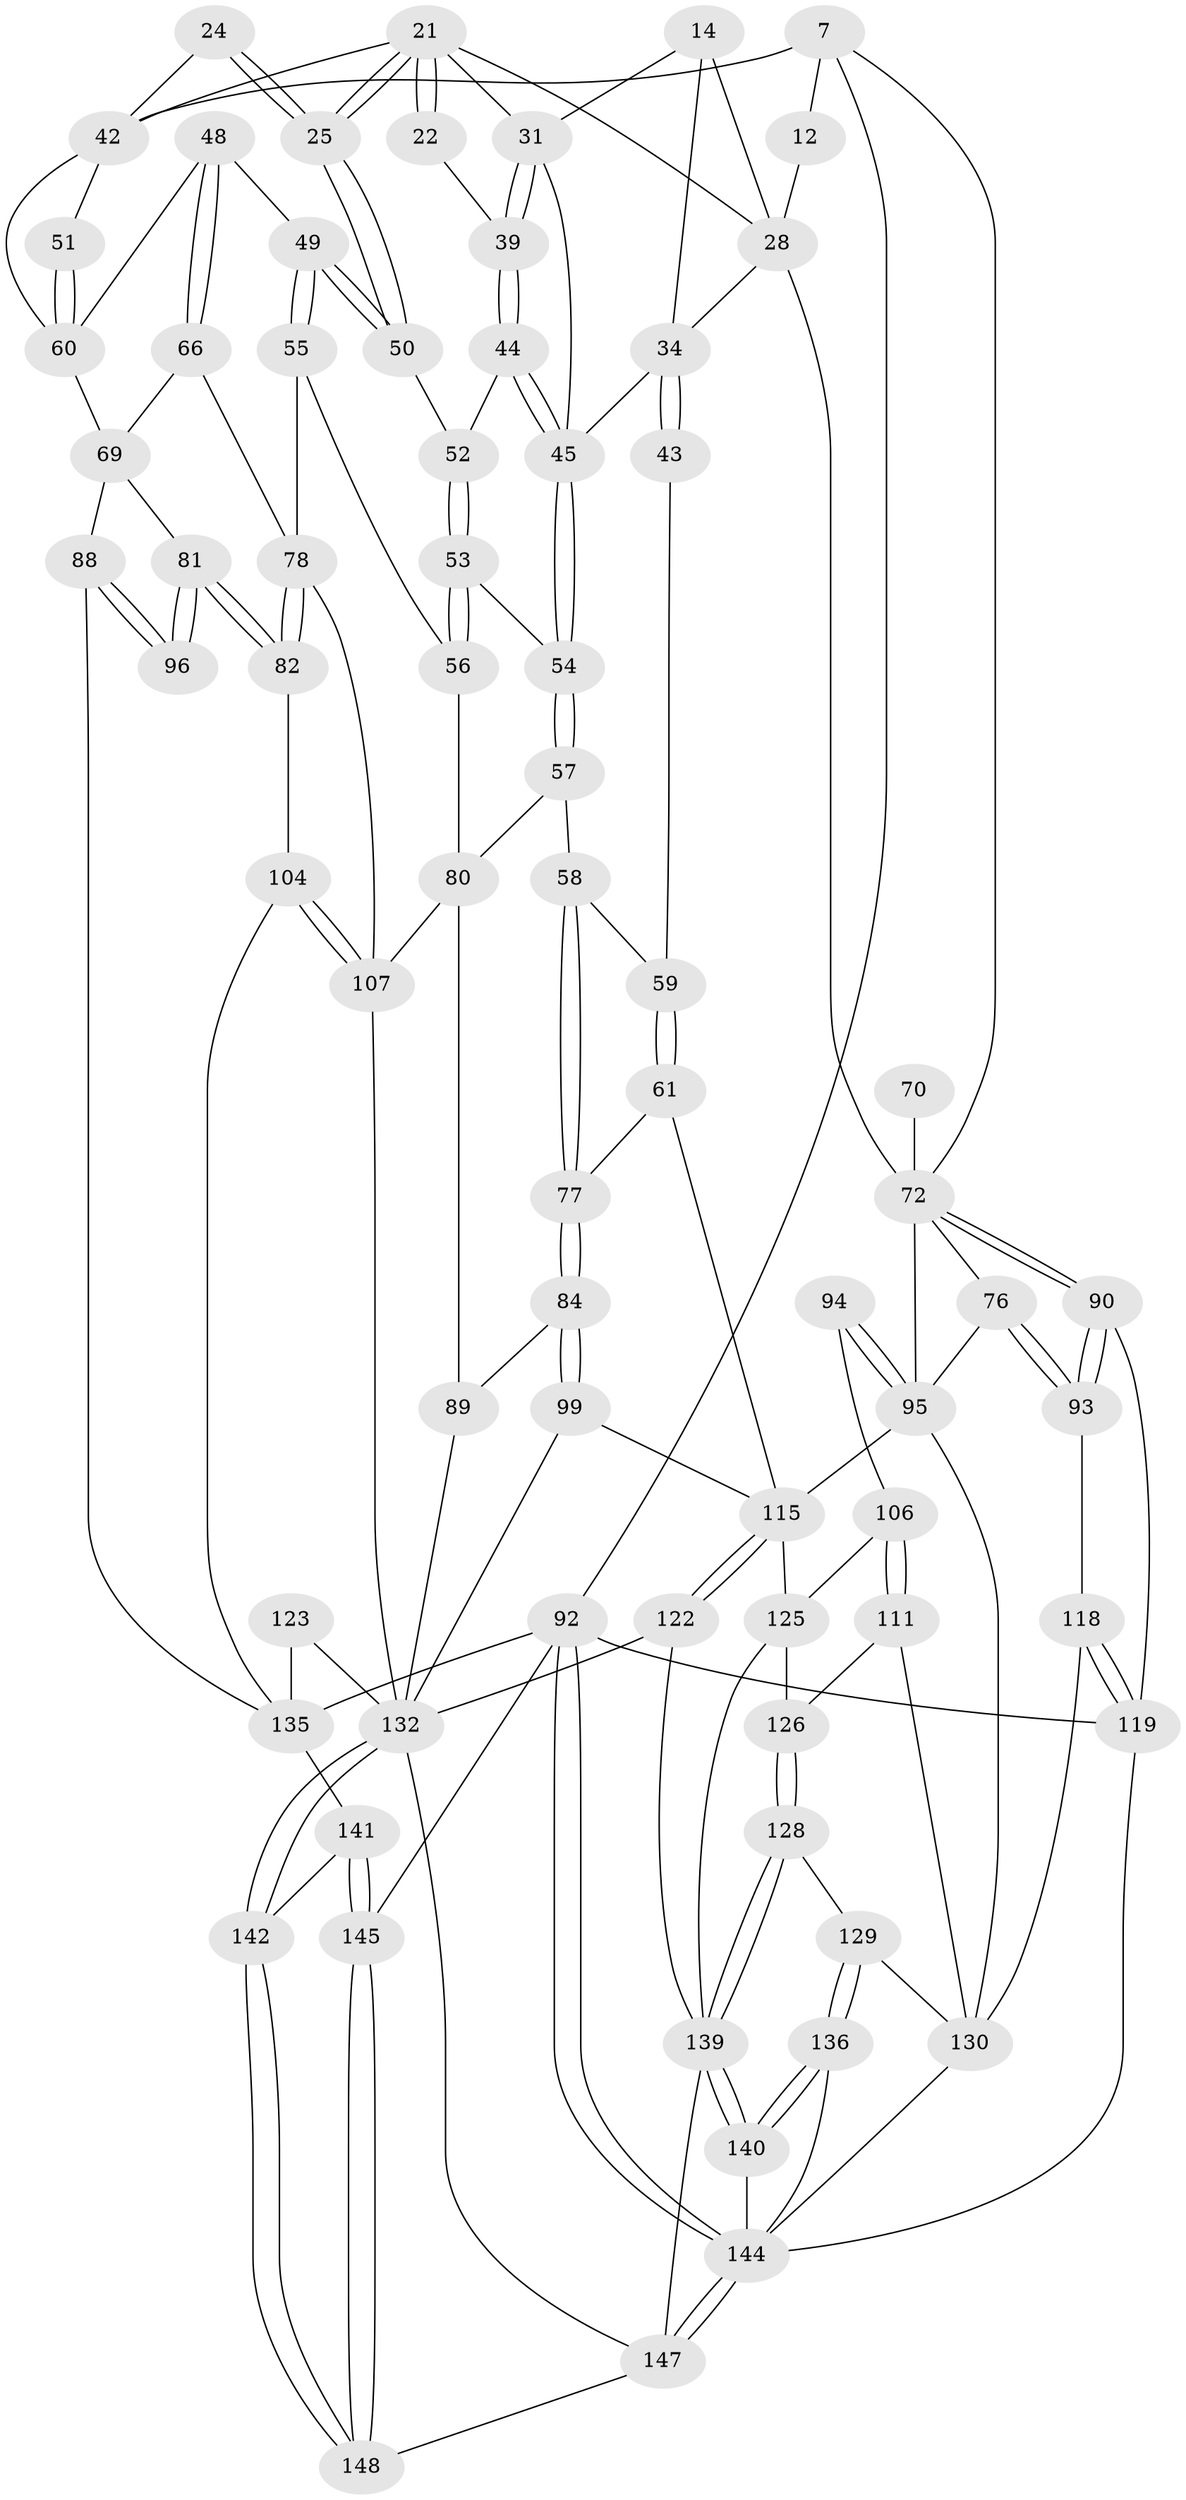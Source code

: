 // original degree distribution, {3: 0.02027027027027027, 5: 0.4797297297297297, 4: 0.25, 6: 0.25}
// Generated by graph-tools (version 1.1) at 2025/01/03/09/25 05:01:46]
// undirected, 74 vertices, 169 edges
graph export_dot {
graph [start="1"]
  node [color=gray90,style=filled];
  7 [pos="+0+0",super="+6"];
  12 [pos="+0.21036371151009606+0",super="+8"];
  14 [pos="+0.3874492816018904+0.09220864631968623",super="+13"];
  21 [pos="+0.7047768926071175+0.18527830382672264",super="+4+3+18"];
  22 [pos="+0.6825603080971694+0.17847898560808292"];
  24 [pos="+0.8142530571418153+0.15827068132115032"];
  25 [pos="+0.716448228292706+0.19330204736042753"];
  28 [pos="+0.29135083411429613+0.23748551407766075",super="+10+2+17"];
  31 [pos="+0.5909143799316802+0.18625058392320082",super="+19+20"];
  34 [pos="+0.396965345336161+0.2503436486766842",super="+30+27"];
  39 [pos="+0.618123433233388+0.1965688263566076"];
  42 [pos="+0.8624834041962315+0.19384525541721204",super="+41+23+40"];
  43 [pos="+0.3586871655687661+0.24828437894562524"];
  44 [pos="+0.5919583541785226+0.26792088288280785"];
  45 [pos="+0.5130807137647269+0.3206062712332489",super="+33+32+29"];
  48 [pos="+0.8895145945918775+0.29852963480865"];
  49 [pos="+0.7505413587636738+0.29436939646192917"];
  50 [pos="+0.7188003391287544+0.20976694152311445"];
  51 [pos="+1+0.08573498249295572"];
  52 [pos="+0.6377957807295742+0.3013145696531018"];
  53 [pos="+0.6434401885719885+0.3231854289254916"];
  54 [pos="+0.5220154385023531+0.3525062501773988"];
  55 [pos="+0.7286347632471935+0.35124018756968794"];
  56 [pos="+0.6960208384816342+0.3779670001900116"];
  57 [pos="+0.5232141192406533+0.3698523404228036"];
  58 [pos="+0.5149293064110845+0.37600692515676776"];
  59 [pos="+0.4088062540399238+0.3699915703969724"];
  60 [pos="+1+0.13209457479970602",super="+47+46"];
  61 [pos="+0.40636751813333344+0.4651946641694572"];
  66 [pos="+0.9012265864808021+0.3679538741729835"];
  69 [pos="+0.9090517722375102+0.37301128205662104",super="+68"];
  70 [pos="+0.11401790204257646+0.3603894972647188"];
  72 [pos="+0+0.228833631925803",super="+37+15+71+65"];
  76 [pos="+0.057636771571243195+0.4708930033088251"];
  77 [pos="+0.41738742359040376+0.46526546392424384"];
  78 [pos="+0.8090525444439135+0.5010434636460145",super="+67"];
  80 [pos="+0.7033552507705785+0.4984721760317084",super="+73+74"];
  81 [pos="+0.9570940546786835+0.4752222219532789"];
  82 [pos="+0.83215756871554+0.49877178477493195"];
  84 [pos="+0.5103554616917111+0.5450312369485119"];
  88 [pos="+1+0.6005224664847695"];
  89 [pos="+0.6629630722380591+0.5197245273787704",super="+83"];
  90 [pos="+0+0.5019838249920083"];
  92 [pos="+0+1",super="+85"];
  93 [pos="+0.03943969616289129+0.49255519197057124"];
  94 [pos="+0.26847675560390594+0.5592576323588534"];
  95 [pos="+0.18075465194026655+0.5679999676758263",super="+75+64"];
  96 [pos="+0.9653483982032528+0.4828836158387018"];
  99 [pos="+0.5139380108096604+0.5865361806789514"];
  104 [pos="+0.8161667036098974+0.6812547182316918",super="+102"];
  106 [pos="+0.2889708156166662+0.5773803774096221"];
  107 [pos="+0.7886992970452628+0.6057186222395103",super="+79"];
  111 [pos="+0.2303643831060172+0.6849908502996831"];
  115 [pos="+0.42325300675276134+0.6571342056004559",super="+100+101"];
  118 [pos="+0.045151975999370444+0.6410466583571524",super="+98"];
  119 [pos="+0+0.759466766859485",super="+91"];
  122 [pos="+0.43600889509272794+0.7249653331809116"];
  123 [pos="+0.698788128715899+0.7863384156746122",super="+117"];
  125 [pos="+0.3331484967103088+0.8067448914320391",super="+116"];
  126 [pos="+0.273500356812158+0.7934531911855499",super="+114"];
  128 [pos="+0.2340858745365758+0.8208414680103818"];
  129 [pos="+0.17665616943811757+0.8161731666750688"];
  130 [pos="+0.12964663248832625+0.8080122532120494",super="+120+112+97"];
  132 [pos="+0.5889750342613179+0.8374313506398228",super="+124+121"];
  135 [pos="+0.7499252958556811+0.8884188792028527",super="+87+103"];
  136 [pos="+0.14084334466735082+0.9405593054307555"];
  139 [pos="+0.22699221211957504+0.991055613978853",super="+138+134"];
  140 [pos="+0.15217719050805+0.9567469408250773"];
  141 [pos="+0.716963845986167+0.9606193292973828"];
  142 [pos="+0.6201390989993685+0.9505232965617338"];
  144 [pos="+0+1",super="+143+137"];
  145 [pos="+1+1"];
  147 [pos="+0.3121588355285626+1",super="+146"];
  148 [pos="+0.5768911364548266+1"];
  7 -- 92 [weight=2];
  7 -- 42 [weight=2];
  7 -- 12;
  7 -- 72;
  12 -- 28;
  14 -- 28 [weight=2];
  14 -- 31;
  14 -- 34;
  21 -- 22 [weight=2];
  21 -- 22;
  21 -- 25;
  21 -- 25;
  21 -- 28;
  21 -- 42;
  21 -- 31;
  22 -- 39;
  24 -- 25;
  24 -- 25;
  24 -- 42 [weight=2];
  25 -- 50;
  25 -- 50;
  28 -- 34;
  28 -- 72 [weight=3];
  31 -- 39;
  31 -- 39;
  31 -- 45 [weight=2];
  34 -- 43 [weight=2];
  34 -- 43;
  34 -- 45 [weight=2];
  39 -- 44;
  39 -- 44;
  42 -- 60;
  42 -- 51;
  43 -- 59;
  44 -- 45;
  44 -- 45;
  44 -- 52;
  45 -- 54;
  45 -- 54;
  48 -- 49;
  48 -- 66;
  48 -- 66;
  48 -- 60;
  49 -- 50;
  49 -- 50;
  49 -- 55;
  49 -- 55;
  50 -- 52;
  51 -- 60 [weight=2];
  51 -- 60;
  52 -- 53;
  52 -- 53;
  53 -- 54;
  53 -- 56;
  53 -- 56;
  54 -- 57;
  54 -- 57;
  55 -- 56;
  55 -- 78;
  56 -- 80;
  57 -- 58;
  57 -- 80;
  58 -- 59;
  58 -- 77;
  58 -- 77;
  59 -- 61;
  59 -- 61;
  60 -- 69;
  61 -- 77;
  61 -- 115;
  66 -- 69;
  66 -- 78;
  69 -- 81;
  69 -- 88;
  70 -- 72 [weight=3];
  72 -- 90;
  72 -- 90;
  72 -- 76;
  72 -- 95;
  76 -- 93;
  76 -- 93;
  76 -- 95;
  77 -- 84;
  77 -- 84;
  78 -- 82;
  78 -- 82;
  78 -- 107;
  80 -- 89 [weight=2];
  80 -- 107;
  81 -- 82;
  81 -- 82;
  81 -- 96;
  81 -- 96;
  82 -- 104;
  84 -- 99;
  84 -- 99;
  84 -- 89;
  88 -- 96;
  88 -- 96;
  88 -- 135;
  89 -- 132;
  90 -- 93;
  90 -- 93;
  90 -- 119;
  92 -- 144;
  92 -- 144;
  92 -- 145;
  92 -- 135;
  92 -- 119;
  93 -- 118;
  94 -- 95 [weight=2];
  94 -- 95;
  94 -- 106;
  95 -- 115;
  95 -- 130;
  99 -- 115;
  99 -- 132;
  104 -- 107;
  104 -- 107;
  104 -- 135;
  106 -- 111;
  106 -- 111;
  106 -- 125;
  107 -- 132;
  111 -- 126;
  111 -- 130;
  115 -- 122;
  115 -- 122;
  115 -- 125 [weight=2];
  118 -- 119;
  118 -- 119;
  118 -- 130 [weight=2];
  119 -- 144;
  122 -- 132;
  122 -- 139;
  123 -- 135 [weight=2];
  123 -- 132 [weight=2];
  125 -- 126 [weight=2];
  125 -- 139;
  126 -- 128;
  126 -- 128;
  128 -- 129;
  128 -- 139;
  128 -- 139;
  129 -- 130;
  129 -- 136;
  129 -- 136;
  130 -- 144;
  132 -- 142;
  132 -- 142;
  132 -- 147;
  135 -- 141;
  136 -- 140;
  136 -- 140;
  136 -- 144;
  139 -- 140;
  139 -- 140;
  139 -- 147 [weight=2];
  140 -- 144;
  141 -- 142;
  141 -- 145;
  141 -- 145;
  142 -- 148;
  142 -- 148;
  144 -- 147;
  144 -- 147;
  145 -- 148;
  145 -- 148;
  147 -- 148;
}
